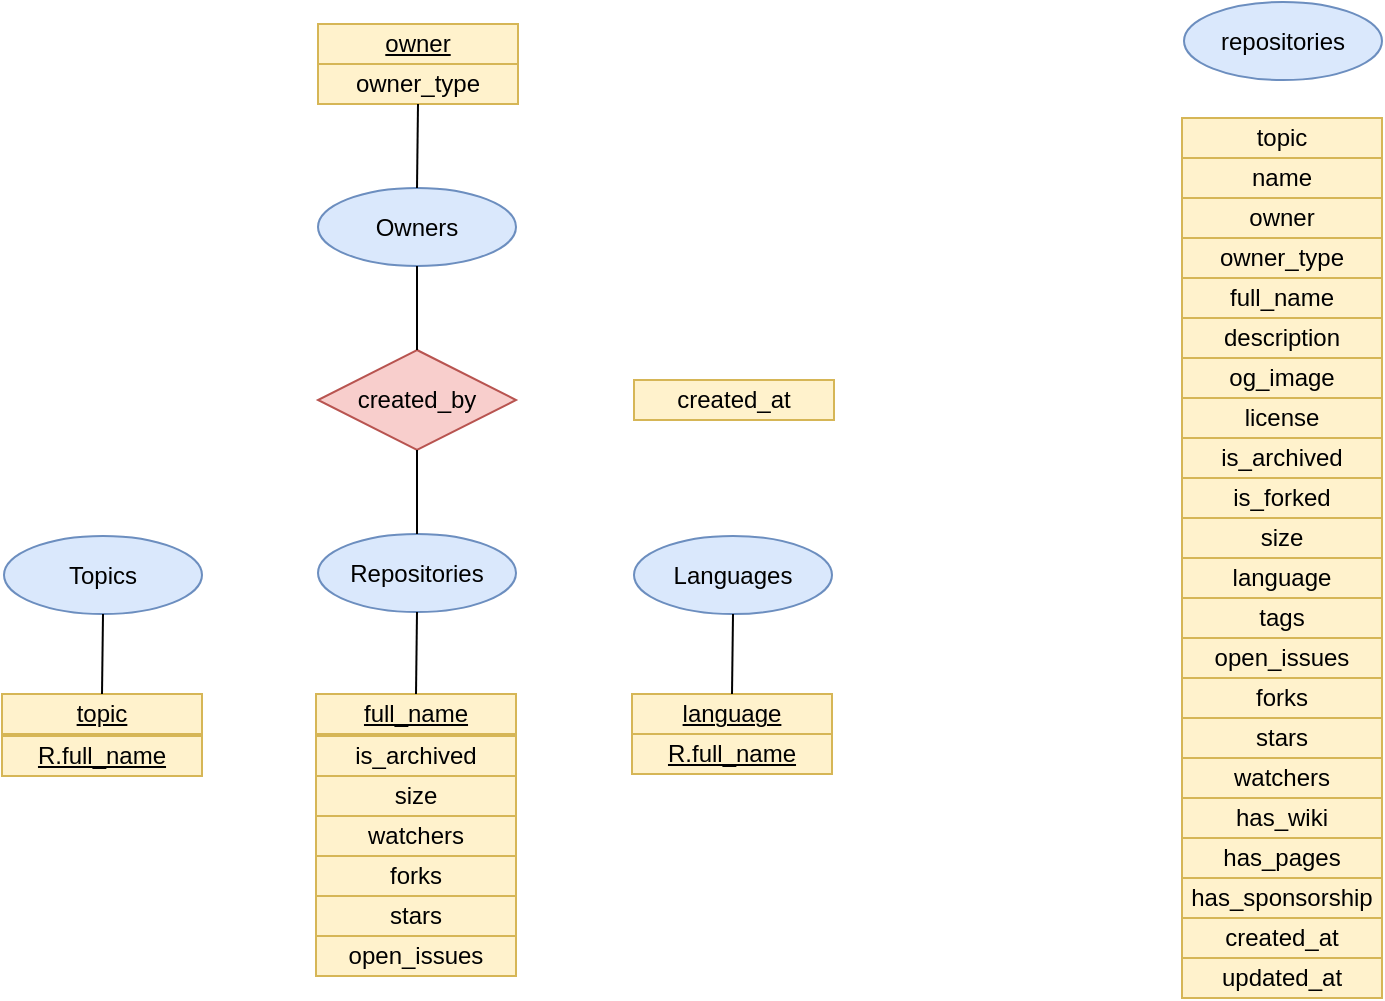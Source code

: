 <mxfile version="20.0.1" type="github">
  <diagram id="kFoBRH7rG0Vgu6dQ8bFF" name="Page-1">
    <mxGraphModel dx="1863" dy="714" grid="1" gridSize="10" guides="1" tooltips="1" connect="1" arrows="1" fold="1" page="1" pageScale="1" pageWidth="1100" pageHeight="850" math="0" shadow="0">
      <root>
        <mxCell id="0" />
        <mxCell id="1" parent="0" />
        <mxCell id="yhgAztLPskg-jy38662N-3" value="topic" style="rounded=0;whiteSpace=wrap;html=1;fillColor=#fff2cc;strokeColor=#d6b656;" vertex="1" parent="1">
          <mxGeometry x="790" y="234" width="100" height="20" as="geometry" />
        </mxCell>
        <mxCell id="yhgAztLPskg-jy38662N-4" value="name" style="rounded=0;whiteSpace=wrap;html=1;fillColor=#fff2cc;strokeColor=#d6b656;" vertex="1" parent="1">
          <mxGeometry x="790" y="254" width="100" height="20" as="geometry" />
        </mxCell>
        <mxCell id="yhgAztLPskg-jy38662N-5" value="owner" style="rounded=0;whiteSpace=wrap;html=1;fillColor=#fff2cc;strokeColor=#d6b656;" vertex="1" parent="1">
          <mxGeometry x="790" y="274" width="100" height="20" as="geometry" />
        </mxCell>
        <mxCell id="yhgAztLPskg-jy38662N-6" value="owner_type" style="rounded=0;whiteSpace=wrap;html=1;fillColor=#fff2cc;strokeColor=#d6b656;" vertex="1" parent="1">
          <mxGeometry x="790" y="294" width="100" height="20" as="geometry" />
        </mxCell>
        <mxCell id="yhgAztLPskg-jy38662N-7" value="full_name" style="rounded=0;whiteSpace=wrap;html=1;fillColor=#fff2cc;strokeColor=#d6b656;" vertex="1" parent="1">
          <mxGeometry x="790" y="314" width="100" height="20" as="geometry" />
        </mxCell>
        <mxCell id="yhgAztLPskg-jy38662N-8" value="description" style="rounded=0;whiteSpace=wrap;html=1;fillColor=#fff2cc;strokeColor=#d6b656;" vertex="1" parent="1">
          <mxGeometry x="790" y="334" width="100" height="20" as="geometry" />
        </mxCell>
        <mxCell id="yhgAztLPskg-jy38662N-9" value="og_image" style="rounded=0;whiteSpace=wrap;html=1;fillColor=#fff2cc;strokeColor=#d6b656;" vertex="1" parent="1">
          <mxGeometry x="790" y="354" width="100" height="20" as="geometry" />
        </mxCell>
        <mxCell id="yhgAztLPskg-jy38662N-10" value="license" style="rounded=0;whiteSpace=wrap;html=1;fillColor=#fff2cc;strokeColor=#d6b656;" vertex="1" parent="1">
          <mxGeometry x="790" y="374" width="100" height="20" as="geometry" />
        </mxCell>
        <mxCell id="yhgAztLPskg-jy38662N-11" value="is_archived" style="rounded=0;whiteSpace=wrap;html=1;fillColor=#fff2cc;strokeColor=#d6b656;" vertex="1" parent="1">
          <mxGeometry x="790" y="394" width="100" height="20" as="geometry" />
        </mxCell>
        <mxCell id="yhgAztLPskg-jy38662N-12" value="is_forked" style="rounded=0;whiteSpace=wrap;html=1;fillColor=#fff2cc;strokeColor=#d6b656;" vertex="1" parent="1">
          <mxGeometry x="790" y="414" width="100" height="20" as="geometry" />
        </mxCell>
        <mxCell id="yhgAztLPskg-jy38662N-13" value="size" style="rounded=0;whiteSpace=wrap;html=1;fillColor=#fff2cc;strokeColor=#d6b656;" vertex="1" parent="1">
          <mxGeometry x="790" y="434" width="100" height="20" as="geometry" />
        </mxCell>
        <mxCell id="yhgAztLPskg-jy38662N-14" value="language" style="rounded=0;whiteSpace=wrap;html=1;fillColor=#fff2cc;strokeColor=#d6b656;" vertex="1" parent="1">
          <mxGeometry x="790" y="454" width="100" height="20" as="geometry" />
        </mxCell>
        <mxCell id="yhgAztLPskg-jy38662N-15" value="tags" style="rounded=0;whiteSpace=wrap;html=1;fillColor=#fff2cc;strokeColor=#d6b656;" vertex="1" parent="1">
          <mxGeometry x="790" y="474" width="100" height="20" as="geometry" />
        </mxCell>
        <mxCell id="yhgAztLPskg-jy38662N-16" value="open_issues" style="rounded=0;whiteSpace=wrap;html=1;fillColor=#fff2cc;strokeColor=#d6b656;" vertex="1" parent="1">
          <mxGeometry x="790" y="494" width="100" height="20" as="geometry" />
        </mxCell>
        <mxCell id="yhgAztLPskg-jy38662N-17" value="forks" style="rounded=0;whiteSpace=wrap;html=1;fillColor=#fff2cc;strokeColor=#d6b656;" vertex="1" parent="1">
          <mxGeometry x="790" y="514" width="100" height="20" as="geometry" />
        </mxCell>
        <mxCell id="yhgAztLPskg-jy38662N-18" value="stars" style="rounded=0;whiteSpace=wrap;html=1;fillColor=#fff2cc;strokeColor=#d6b656;" vertex="1" parent="1">
          <mxGeometry x="790" y="534" width="100" height="20" as="geometry" />
        </mxCell>
        <mxCell id="yhgAztLPskg-jy38662N-19" value="watchers" style="rounded=0;whiteSpace=wrap;html=1;fillColor=#fff2cc;strokeColor=#d6b656;" vertex="1" parent="1">
          <mxGeometry x="790" y="554" width="100" height="20" as="geometry" />
        </mxCell>
        <mxCell id="yhgAztLPskg-jy38662N-20" value="has_wiki" style="rounded=0;whiteSpace=wrap;html=1;fillColor=#fff2cc;strokeColor=#d6b656;" vertex="1" parent="1">
          <mxGeometry x="790" y="574" width="100" height="20" as="geometry" />
        </mxCell>
        <mxCell id="yhgAztLPskg-jy38662N-21" value="has_pages" style="rounded=0;whiteSpace=wrap;html=1;fillColor=#fff2cc;strokeColor=#d6b656;" vertex="1" parent="1">
          <mxGeometry x="790" y="594" width="100" height="20" as="geometry" />
        </mxCell>
        <mxCell id="yhgAztLPskg-jy38662N-22" value="has_sponsorship" style="rounded=0;whiteSpace=wrap;html=1;fillColor=#fff2cc;strokeColor=#d6b656;" vertex="1" parent="1">
          <mxGeometry x="790" y="614" width="100" height="20" as="geometry" />
        </mxCell>
        <mxCell id="yhgAztLPskg-jy38662N-23" value="created_at" style="rounded=0;whiteSpace=wrap;html=1;fillColor=#fff2cc;strokeColor=#d6b656;" vertex="1" parent="1">
          <mxGeometry x="790" y="634" width="100" height="20" as="geometry" />
        </mxCell>
        <mxCell id="yhgAztLPskg-jy38662N-24" value="updated_at" style="rounded=0;whiteSpace=wrap;html=1;fillColor=#fff2cc;strokeColor=#d6b656;" vertex="1" parent="1">
          <mxGeometry x="790" y="654" width="100" height="20" as="geometry" />
        </mxCell>
        <mxCell id="yhgAztLPskg-jy38662N-32" value="owner_type" style="rounded=0;whiteSpace=wrap;html=1;fillColor=#fff2cc;strokeColor=#d6b656;" vertex="1" parent="1">
          <mxGeometry x="358" y="207" width="100" height="20" as="geometry" />
        </mxCell>
        <mxCell id="yhgAztLPskg-jy38662N-37" value="is_archived" style="rounded=0;whiteSpace=wrap;html=1;fillColor=#fff2cc;strokeColor=#d6b656;" vertex="1" parent="1">
          <mxGeometry x="357" y="543" width="100" height="20" as="geometry" />
        </mxCell>
        <mxCell id="yhgAztLPskg-jy38662N-39" value="size" style="rounded=0;whiteSpace=wrap;html=1;fillColor=#fff2cc;strokeColor=#d6b656;" vertex="1" parent="1">
          <mxGeometry x="357" y="563" width="100" height="20" as="geometry" />
        </mxCell>
        <mxCell id="yhgAztLPskg-jy38662N-42" value="open_issues" style="rounded=0;whiteSpace=wrap;html=1;fillColor=#fff2cc;strokeColor=#d6b656;" vertex="1" parent="1">
          <mxGeometry x="357" y="643" width="100" height="20" as="geometry" />
        </mxCell>
        <mxCell id="yhgAztLPskg-jy38662N-43" value="forks" style="rounded=0;whiteSpace=wrap;html=1;fillColor=#fff2cc;strokeColor=#d6b656;" vertex="1" parent="1">
          <mxGeometry x="357" y="603" width="100" height="20" as="geometry" />
        </mxCell>
        <mxCell id="yhgAztLPskg-jy38662N-44" value="stars" style="rounded=0;whiteSpace=wrap;html=1;fillColor=#fff2cc;strokeColor=#d6b656;" vertex="1" parent="1">
          <mxGeometry x="357" y="623" width="100" height="20" as="geometry" />
        </mxCell>
        <mxCell id="yhgAztLPskg-jy38662N-45" value="watchers" style="rounded=0;whiteSpace=wrap;html=1;fillColor=#fff2cc;strokeColor=#d6b656;" vertex="1" parent="1">
          <mxGeometry x="357" y="583" width="100" height="20" as="geometry" />
        </mxCell>
        <mxCell id="yhgAztLPskg-jy38662N-49" value="created_at" style="rounded=0;whiteSpace=wrap;html=1;fillColor=#fff2cc;strokeColor=#d6b656;" vertex="1" parent="1">
          <mxGeometry x="516" y="365" width="100" height="20" as="geometry" />
        </mxCell>
        <mxCell id="yhgAztLPskg-jy38662N-51" value="Repositories" style="ellipse;whiteSpace=wrap;html=1;fillColor=#dae8fc;strokeColor=#6c8ebf;" vertex="1" parent="1">
          <mxGeometry x="358" y="442" width="99" height="39" as="geometry" />
        </mxCell>
        <mxCell id="yhgAztLPskg-jy38662N-52" value="&lt;u&gt;full_name&lt;/u&gt;" style="rounded=0;whiteSpace=wrap;html=1;fillColor=#fff2cc;strokeColor=#d6b656;" vertex="1" parent="1">
          <mxGeometry x="357" y="522" width="100" height="20" as="geometry" />
        </mxCell>
        <mxCell id="yhgAztLPskg-jy38662N-55" value="repositories" style="ellipse;whiteSpace=wrap;html=1;fillColor=#dae8fc;strokeColor=#6c8ebf;" vertex="1" parent="1">
          <mxGeometry x="791" y="176" width="99" height="39" as="geometry" />
        </mxCell>
        <mxCell id="yhgAztLPskg-jy38662N-57" value="Owners" style="ellipse;whiteSpace=wrap;html=1;fillColor=#dae8fc;strokeColor=#6c8ebf;" vertex="1" parent="1">
          <mxGeometry x="358" y="269" width="99" height="39" as="geometry" />
        </mxCell>
        <mxCell id="yhgAztLPskg-jy38662N-59" value="&lt;u&gt;owner&lt;/u&gt;" style="rounded=0;whiteSpace=wrap;html=1;fillColor=#fff2cc;strokeColor=#d6b656;" vertex="1" parent="1">
          <mxGeometry x="358" y="187" width="100" height="20" as="geometry" />
        </mxCell>
        <mxCell id="yhgAztLPskg-jy38662N-60" value="Topics" style="ellipse;whiteSpace=wrap;html=1;fillColor=#dae8fc;strokeColor=#6c8ebf;" vertex="1" parent="1">
          <mxGeometry x="201" y="443" width="99" height="39" as="geometry" />
        </mxCell>
        <mxCell id="yhgAztLPskg-jy38662N-63" value="&lt;u&gt;topic&lt;/u&gt;" style="rounded=0;whiteSpace=wrap;html=1;fillColor=#fff2cc;strokeColor=#d6b656;" vertex="1" parent="1">
          <mxGeometry x="200" y="522" width="100" height="20" as="geometry" />
        </mxCell>
        <mxCell id="yhgAztLPskg-jy38662N-76" value="Languages" style="ellipse;whiteSpace=wrap;html=1;fillColor=#dae8fc;strokeColor=#6c8ebf;" vertex="1" parent="1">
          <mxGeometry x="516" y="443" width="99" height="39" as="geometry" />
        </mxCell>
        <mxCell id="yhgAztLPskg-jy38662N-77" value="&lt;u&gt;language&lt;/u&gt;" style="rounded=0;whiteSpace=wrap;html=1;fillColor=#fff2cc;strokeColor=#d6b656;" vertex="1" parent="1">
          <mxGeometry x="515" y="522" width="100" height="20" as="geometry" />
        </mxCell>
        <mxCell id="yhgAztLPskg-jy38662N-98" value="" style="endArrow=none;html=1;rounded=0;exitX=0.5;exitY=1;exitDx=0;exitDy=0;entryX=0.5;entryY=0;entryDx=0;entryDy=0;" edge="1" parent="1" source="yhgAztLPskg-jy38662N-60" target="yhgAztLPskg-jy38662N-63">
          <mxGeometry width="50" height="50" relative="1" as="geometry">
            <mxPoint x="310.0" y="472.5" as="sourcePoint" />
            <mxPoint x="370" y="472.5" as="targetPoint" />
          </mxGeometry>
        </mxCell>
        <mxCell id="yhgAztLPskg-jy38662N-99" value="" style="endArrow=none;html=1;rounded=0;entryX=0.5;entryY=1;entryDx=0;entryDy=0;exitX=0.5;exitY=0;exitDx=0;exitDy=0;" edge="1" parent="1" source="yhgAztLPskg-jy38662N-52" target="yhgAztLPskg-jy38662N-51">
          <mxGeometry width="50" height="50" relative="1" as="geometry">
            <mxPoint x="367" y="551" as="sourcePoint" />
            <mxPoint x="417" y="501" as="targetPoint" />
          </mxGeometry>
        </mxCell>
        <mxCell id="yhgAztLPskg-jy38662N-105" value="" style="endArrow=none;html=1;rounded=0;entryX=0.5;entryY=1;entryDx=0;entryDy=0;exitX=0.5;exitY=0;exitDx=0;exitDy=0;" edge="1" parent="1" source="yhgAztLPskg-jy38662N-77" target="yhgAztLPskg-jy38662N-76">
          <mxGeometry width="50" height="50" relative="1" as="geometry">
            <mxPoint x="204" y="552" as="sourcePoint" />
            <mxPoint x="254" y="502" as="targetPoint" />
          </mxGeometry>
        </mxCell>
        <mxCell id="yhgAztLPskg-jy38662N-106" value="created_by" style="rhombus;whiteSpace=wrap;html=1;fillColor=#f8cecc;strokeColor=#b85450;" vertex="1" parent="1">
          <mxGeometry x="358" y="350" width="99" height="50" as="geometry" />
        </mxCell>
        <mxCell id="yhgAztLPskg-jy38662N-107" value="" style="endArrow=none;html=1;rounded=0;entryX=0.5;entryY=1;entryDx=0;entryDy=0;exitX=0.5;exitY=0;exitDx=0;exitDy=0;" edge="1" parent="1" source="yhgAztLPskg-jy38662N-51" target="yhgAztLPskg-jy38662N-106">
          <mxGeometry width="50" height="50" relative="1" as="geometry">
            <mxPoint x="397" y="561" as="sourcePoint" />
            <mxPoint x="447" y="511" as="targetPoint" />
          </mxGeometry>
        </mxCell>
        <mxCell id="yhgAztLPskg-jy38662N-108" value="" style="endArrow=none;html=1;rounded=0;entryX=0.5;entryY=1;entryDx=0;entryDy=0;exitX=0.5;exitY=0;exitDx=0;exitDy=0;" edge="1" parent="1" source="yhgAztLPskg-jy38662N-106" target="yhgAztLPskg-jy38662N-57">
          <mxGeometry width="50" height="50" relative="1" as="geometry">
            <mxPoint x="406.91" y="350.0" as="sourcePoint" />
            <mxPoint x="406.91" y="308" as="targetPoint" />
          </mxGeometry>
        </mxCell>
        <mxCell id="yhgAztLPskg-jy38662N-114" value="" style="endArrow=none;html=1;rounded=0;exitX=0.5;exitY=0;exitDx=0;exitDy=0;entryX=0.5;entryY=1;entryDx=0;entryDy=0;" edge="1" parent="1" source="yhgAztLPskg-jy38662N-57" target="yhgAztLPskg-jy38662N-32">
          <mxGeometry width="50" height="50" relative="1" as="geometry">
            <mxPoint x="406.67" y="269" as="sourcePoint" />
            <mxPoint x="435" y="247" as="targetPoint" />
          </mxGeometry>
        </mxCell>
        <mxCell id="yhgAztLPskg-jy38662N-118" value="&lt;u&gt;R.full_name&lt;/u&gt;" style="rounded=0;whiteSpace=wrap;html=1;fillColor=#fff2cc;strokeColor=#d6b656;" vertex="1" parent="1">
          <mxGeometry x="200" y="543" width="100" height="20" as="geometry" />
        </mxCell>
        <mxCell id="yhgAztLPskg-jy38662N-120" value="&lt;u&gt;R.full_name&lt;/u&gt;" style="rounded=0;whiteSpace=wrap;html=1;fillColor=#fff2cc;strokeColor=#d6b656;" vertex="1" parent="1">
          <mxGeometry x="515" y="542" width="100" height="20" as="geometry" />
        </mxCell>
      </root>
    </mxGraphModel>
  </diagram>
</mxfile>
